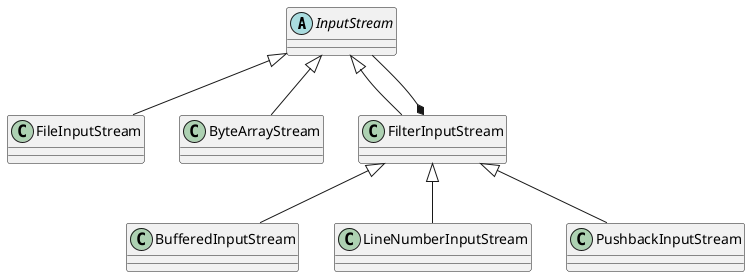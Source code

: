 @startuml

abstract class InputStream
class FileInputStream
class ByteArrayStream
class FilterInputStream
class BufferedInputStream
class LineNumberInputStream
class PushbackInputStream

InputStream <|-- FileInputStream
InputStream <|-- ByteArrayStream
InputStream <|-- FilterInputStream
FilterInputStream <|-- BufferedInputStream
FilterInputStream <|-- LineNumberInputStream
FilterInputStream <|-- PushbackInputStream
FilterInputStream *-- InputStream

@enduml